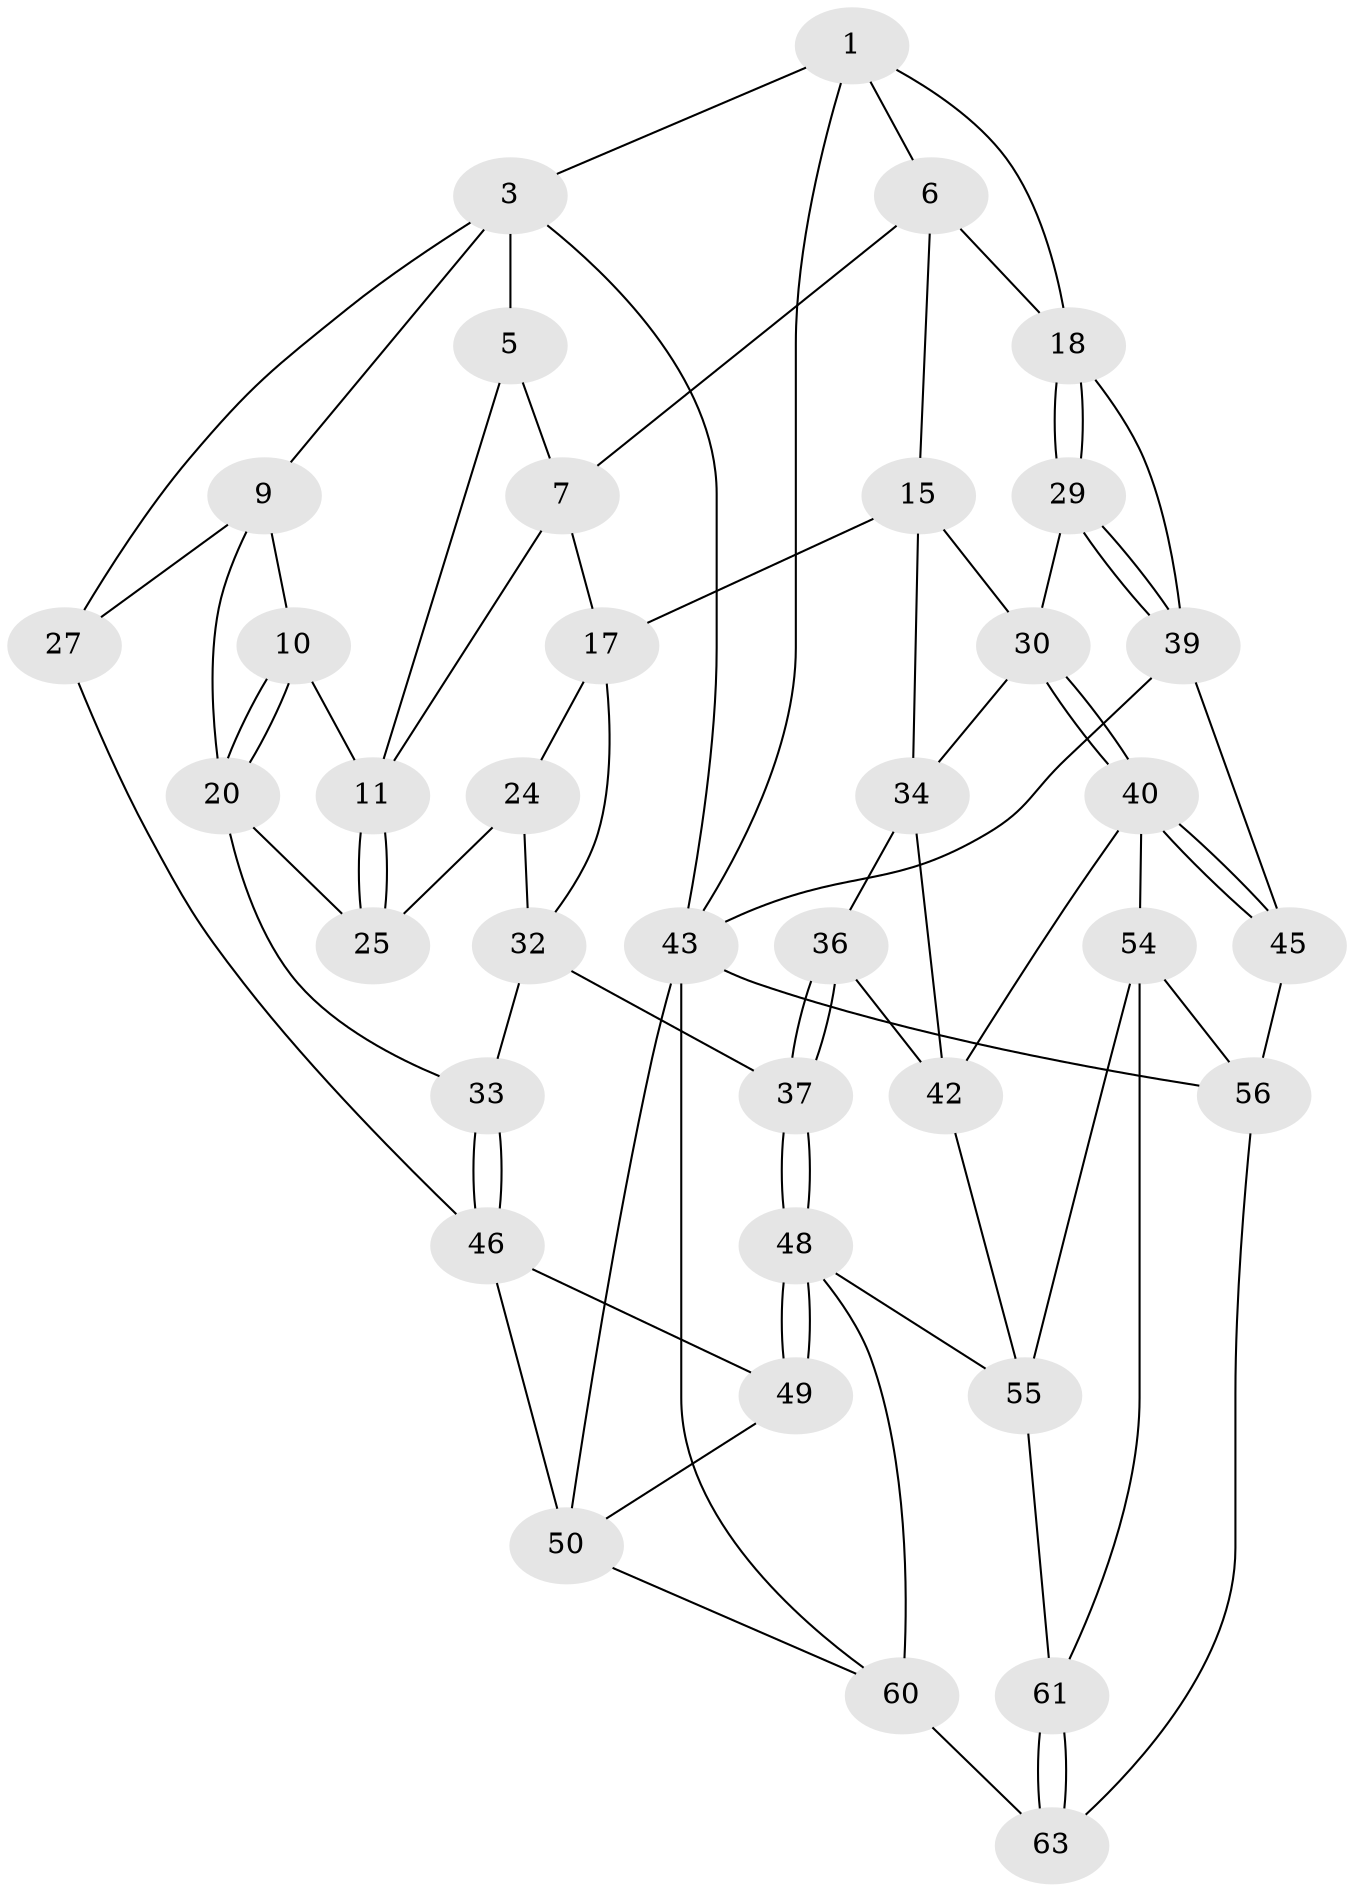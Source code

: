 // Generated by graph-tools (version 1.1) at 2025/24/03/03/25 07:24:32]
// undirected, 37 vertices, 80 edges
graph export_dot {
graph [start="1"]
  node [color=gray90,style=filled];
  1 [pos="+0.5262631651555434+0",super="+2"];
  3 [pos="+0+0",super="+4"];
  5 [pos="+0.357153700970576+0",super="+8"];
  6 [pos="+0.6268779337206215+0.1054822241511499",super="+14"];
  7 [pos="+0.45185935975376984+0.16094347460089162",super="+13"];
  9 [pos="+0.13795530835111247+0.20339526495779714",super="+22"];
  10 [pos="+0.17621409756177775+0.21966370766802495"];
  11 [pos="+0.2570946008347048+0.21886879915554572",super="+12"];
  15 [pos="+0.6537231763220682+0.259796832919014",super="+16"];
  17 [pos="+0.5389104524911742+0.3204412143216913",super="+23"];
  18 [pos="+0.796753998889671+0.22227384810725573",super="+19"];
  20 [pos="+0.11580071174486045+0.3710009180706875",super="+21"];
  24 [pos="+0.2834388484467858+0.31380845399548773",super="+28"];
  25 [pos="+0.2832634107679072+0.3133207827420305",super="+26"];
  27 [pos="+0+0.42700666929452297"];
  29 [pos="+0.8937005424514+0.4136057499784399"];
  30 [pos="+0.8330411358093175+0.49611646049306984",super="+31"];
  32 [pos="+0.2622037336218737+0.4860791988999433",super="+38"];
  33 [pos="+0.16106490288236797+0.5353456869874533"];
  34 [pos="+0.6520485786915661+0.4912979115492219",super="+35"];
  36 [pos="+0.513601204212408+0.5881209311113429"];
  37 [pos="+0.4410390274037295+0.5754020176254958"];
  39 [pos="+1+0.47468929894851725",super="+44"];
  40 [pos="+0.8066762817319456+0.608019910295935",super="+41"];
  42 [pos="+0.7765839359924559+0.6221980204620432",super="+53"];
  43 [pos="+1+1",super="+51"];
  45 [pos="+0.8742803589554291+0.6569716778124839"];
  46 [pos="+0.11025329449478785+0.5788155734595101",super="+47"];
  48 [pos="+0.3935389861955499+0.6847031997050624",super="+59"];
  49 [pos="+0.20844149881303492+0.6651365938726147"];
  50 [pos="+0+0.8302579883821142",super="+52"];
  54 [pos="+0.7283478053246454+0.735877129790136",super="+57"];
  55 [pos="+0.612456743992166+0.7162545383143377",super="+58"];
  56 [pos="+0.8604142145672501+0.8382261835036939",super="+62"];
  60 [pos="+0.3243282402841841+0.8768796483816423",super="+64"];
  61 [pos="+0.6265961605925003+0.904525908182748"];
  63 [pos="+0.6661850032054425+1"];
  1 -- 6;
  1 -- 3;
  1 -- 18;
  1 -- 43;
  3 -- 27;
  3 -- 9;
  3 -- 5;
  3 -- 43;
  5 -- 11;
  5 -- 7;
  6 -- 7;
  6 -- 18;
  6 -- 15;
  7 -- 17;
  7 -- 11;
  9 -- 10;
  9 -- 27;
  9 -- 20;
  10 -- 11;
  10 -- 20;
  10 -- 20;
  11 -- 25;
  11 -- 25;
  15 -- 17;
  15 -- 34;
  15 -- 30;
  17 -- 24;
  17 -- 32;
  18 -- 29;
  18 -- 29;
  18 -- 39;
  20 -- 33;
  20 -- 25;
  24 -- 25 [weight=2];
  24 -- 32;
  27 -- 46;
  29 -- 30;
  29 -- 39;
  29 -- 39;
  30 -- 40;
  30 -- 40;
  30 -- 34;
  32 -- 33;
  32 -- 37;
  33 -- 46;
  33 -- 46;
  34 -- 42;
  34 -- 36;
  36 -- 37;
  36 -- 37;
  36 -- 42;
  37 -- 48;
  37 -- 48;
  39 -- 43;
  39 -- 45;
  40 -- 45;
  40 -- 45;
  40 -- 42;
  40 -- 54;
  42 -- 55;
  43 -- 56;
  43 -- 50;
  43 -- 60;
  45 -- 56;
  46 -- 49;
  46 -- 50;
  48 -- 49;
  48 -- 49;
  48 -- 60;
  48 -- 55;
  49 -- 50;
  50 -- 60;
  54 -- 55;
  54 -- 56;
  54 -- 61;
  55 -- 61;
  56 -- 63;
  60 -- 63;
  61 -- 63;
  61 -- 63;
}
